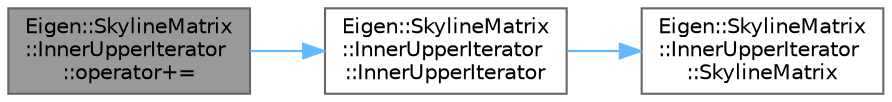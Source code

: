 digraph "Eigen::SkylineMatrix::InnerUpperIterator::operator+="
{
 // LATEX_PDF_SIZE
  bgcolor="transparent";
  edge [fontname=Helvetica,fontsize=10,labelfontname=Helvetica,labelfontsize=10];
  node [fontname=Helvetica,fontsize=10,shape=box,height=0.2,width=0.4];
  rankdir="LR";
  Node1 [id="Node000001",label="Eigen::SkylineMatrix\l::InnerUpperIterator\l::operator+=",height=0.2,width=0.4,color="gray40", fillcolor="grey60", style="filled", fontcolor="black",tooltip=" "];
  Node1 -> Node2 [id="edge1_Node000001_Node000002",color="steelblue1",style="solid",tooltip=" "];
  Node2 [id="Node000002",label="Eigen::SkylineMatrix\l::InnerUpperIterator\l::InnerUpperIterator",height=0.2,width=0.4,color="grey40", fillcolor="white", style="filled",URL="$class_eigen_1_1_skyline_matrix_1_1_inner_upper_iterator.html#a6fa4a02ddd25ea8f600d658e1979be03",tooltip=" "];
  Node2 -> Node3 [id="edge2_Node000002_Node000003",color="steelblue1",style="solid",tooltip=" "];
  Node3 [id="Node000003",label="Eigen::SkylineMatrix\l::InnerUpperIterator\l::SkylineMatrix",height=0.2,width=0.4,color="grey40", fillcolor="white", style="filled",URL="$class_eigen_1_1_skyline_matrix.html#ab86b89c22e12f14697396df8473b4c9b",tooltip=" "];
}
